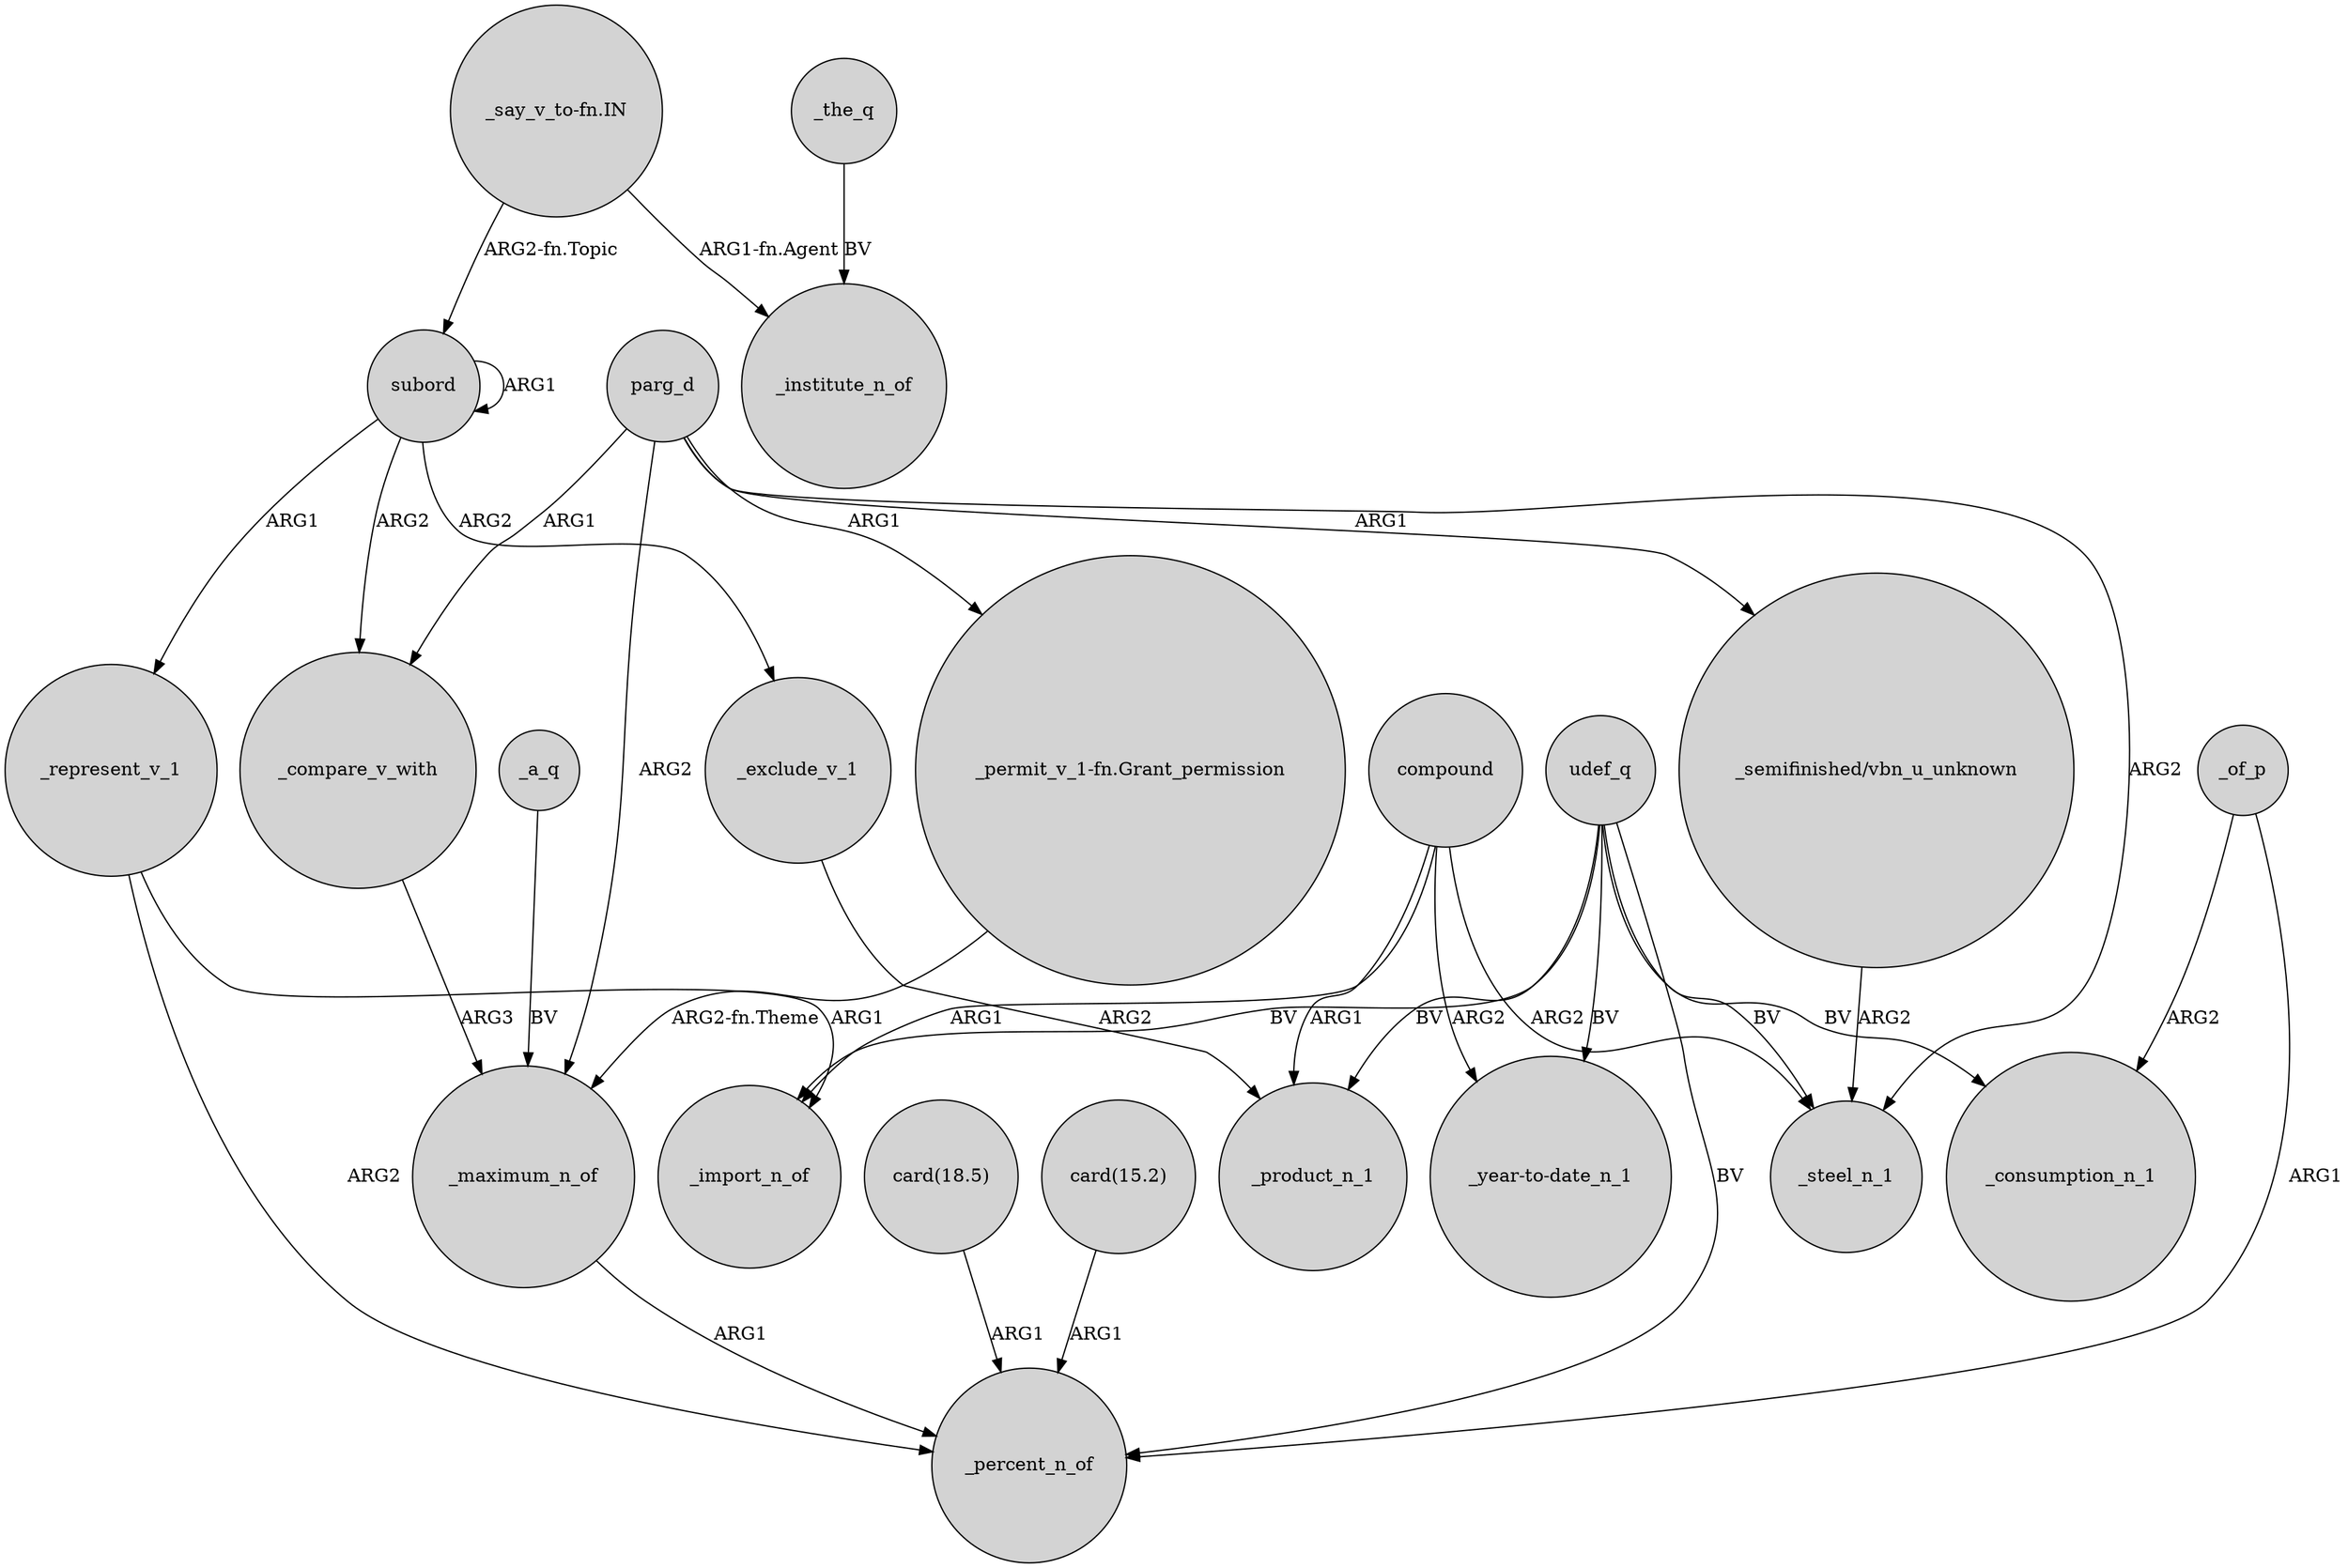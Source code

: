digraph {
	node [shape=circle style=filled]
	compound -> _product_n_1 [label=ARG1]
	_the_q -> _institute_n_of [label=BV]
	compound -> "_year-to-date_n_1" [label=ARG2]
	parg_d -> _steel_n_1 [label=ARG2]
	_compare_v_with -> _maximum_n_of [label=ARG3]
	_exclude_v_1 -> _product_n_1 [label=ARG2]
	"_say_v_to-fn.IN" -> _institute_n_of [label="ARG1-fn.Agent"]
	"_semifinished/vbn_u_unknown" -> _steel_n_1 [label=ARG2]
	parg_d -> _compare_v_with [label=ARG1]
	subord -> subord [label=ARG1]
	udef_q -> _steel_n_1 [label=BV]
	"card(18.5)" -> _percent_n_of [label=ARG1]
	"card(15.2)" -> _percent_n_of [label=ARG1]
	"_permit_v_1-fn.Grant_permission" -> _maximum_n_of [label="ARG2-fn.Theme"]
	_of_p -> _percent_n_of [label=ARG1]
	_maximum_n_of -> _percent_n_of [label=ARG1]
	subord -> _exclude_v_1 [label=ARG2]
	_a_q -> _maximum_n_of [label=BV]
	parg_d -> _maximum_n_of [label=ARG2]
	"_say_v_to-fn.IN" -> subord [label="ARG2-fn.Topic"]
	_represent_v_1 -> _import_n_of [label=ARG1]
	udef_q -> _import_n_of [label=BV]
	_of_p -> _consumption_n_1 [label=ARG2]
	udef_q -> _product_n_1 [label=BV]
	subord -> _compare_v_with [label=ARG2]
	parg_d -> "_semifinished/vbn_u_unknown" [label=ARG1]
	udef_q -> _percent_n_of [label=BV]
	_represent_v_1 -> _percent_n_of [label=ARG2]
	parg_d -> "_permit_v_1-fn.Grant_permission" [label=ARG1]
	subord -> _represent_v_1 [label=ARG1]
	compound -> _import_n_of [label=ARG1]
	udef_q -> _consumption_n_1 [label=BV]
	compound -> _steel_n_1 [label=ARG2]
	udef_q -> "_year-to-date_n_1" [label=BV]
}
